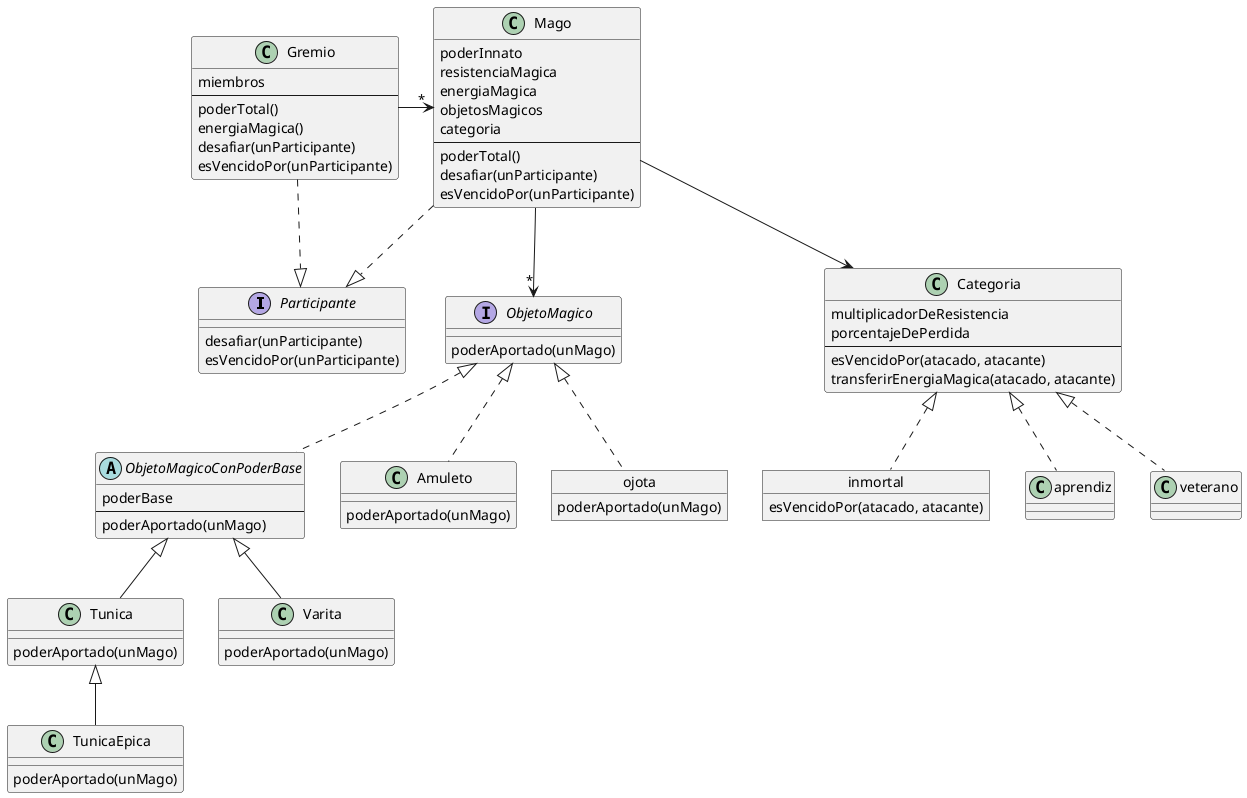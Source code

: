 @startuml torneoDeMagos

interface Participante {
    desafiar(unParticipante)
    esVencidoPor(unParticipante)
}

class Mago {
    poderInnato
    resistenciaMagica
    energiaMagica
    objetosMagicos
    categoria
    --
    poderTotal()
    desafiar(unParticipante)
    esVencidoPor(unParticipante)
}

class Gremio {
    miembros
    --
    poderTotal()
    energiaMagica()
    desafiar(unParticipante)
    esVencidoPor(unParticipante)
}

class Categoria {
    multiplicadorDeResistencia
    porcentajeDePerdida
    --
    esVencidoPor(atacado, atacante)
    transferirEnergiaMagica(atacado, atacante)
}

object inmortal {
    esVencidoPor(atacado, atacante)
}

interface ObjetoMagico {
    poderAportado(unMago)
}

abstract class ObjetoMagicoConPoderBase {
    poderBase
    --
    poderAportado(unMago)
}

class Varita {
    poderAportado(unMago)
}

class Tunica {
    poderAportado(unMago)
}

class TunicaEpica {
    poderAportado(unMago)
}

class Amuleto {
    poderAportado(unMago)
}

object ojota {
    poderAportado(unMago)
}

Mago ..|> Participante
Gremio ..|> Participante
Gremio -> "*" Mago

Mago --> "*" ObjetoMagico
Mago --> Categoria

Amuleto .u.|> ObjetoMagico
ojota .u.|> ObjetoMagico
ObjetoMagicoConPoderBase .u.|> ObjetoMagico

Varita -u-|> ObjetoMagicoConPoderBase
Tunica -u-|> ObjetoMagicoConPoderBase
TunicaEpica -u-|> Tunica

aprendiz .u.|> Categoria
veterano .u.|> Categoria
inmortal .u.|> Categoria

@enduml